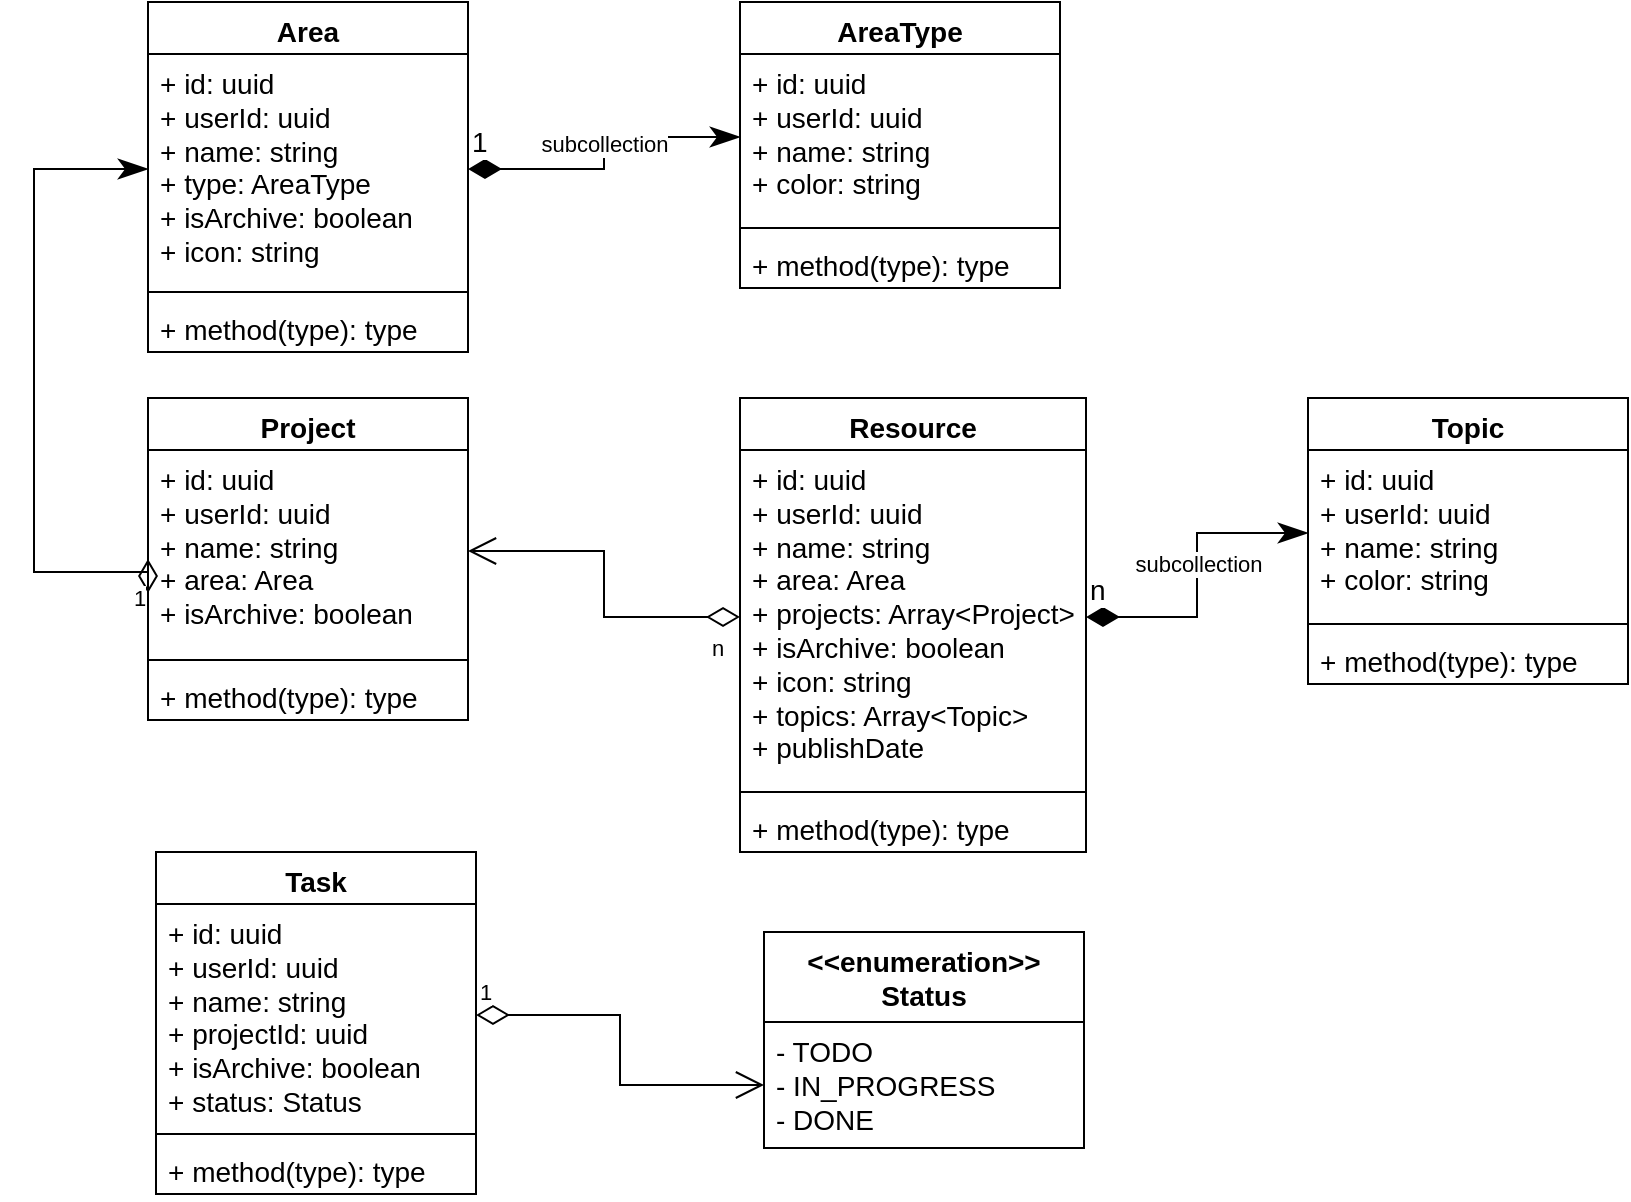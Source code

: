 <mxfile version="24.5.3" type="github">
  <diagram name="Page-1" id="475lq_ZHObnLrSXJCvT6">
    <mxGraphModel dx="1105" dy="586" grid="0" gridSize="10" guides="1" tooltips="1" connect="1" arrows="1" fold="1" page="1" pageScale="1" pageWidth="1100" pageHeight="850" math="0" shadow="0">
      <root>
        <mxCell id="0" />
        <mxCell id="1" parent="0" />
        <mxCell id="U5ThaVCtfvhDDP9L3RcI-12" value="Area" style="swimlane;fontStyle=1;align=center;verticalAlign=top;childLayout=stackLayout;horizontal=1;startSize=26;horizontalStack=0;resizeParent=1;resizeParentMax=0;resizeLast=0;collapsible=1;marginBottom=0;whiteSpace=wrap;html=1;fontSize=14;" vertex="1" parent="1">
          <mxGeometry x="82" y="14" width="160" height="175" as="geometry" />
        </mxCell>
        <mxCell id="U5ThaVCtfvhDDP9L3RcI-13" value="&lt;div style=&quot;font-size: 14px;&quot;&gt;+ id: uuid&lt;/div&gt;&lt;div style=&quot;font-size: 14px;&quot;&gt;+ userId: uuid&lt;br style=&quot;font-size: 14px;&quot;&gt;&lt;/div&gt;+ name: string &lt;br style=&quot;font-size: 14px;&quot;&gt;&lt;div style=&quot;font-size: 14px;&quot;&gt;+ type: AreaType&lt;/div&gt;&lt;div style=&quot;font-size: 14px;&quot;&gt;+ isArchive: boolean&lt;/div&gt;&lt;div style=&quot;font-size: 14px;&quot;&gt;+ icon: string&lt;br style=&quot;font-size: 14px;&quot;&gt;&lt;/div&gt;" style="text;strokeColor=none;fillColor=none;align=left;verticalAlign=top;spacingLeft=4;spacingRight=4;overflow=hidden;rotatable=0;points=[[0,0.5],[1,0.5]];portConstraint=eastwest;whiteSpace=wrap;html=1;fontSize=14;" vertex="1" parent="U5ThaVCtfvhDDP9L3RcI-12">
          <mxGeometry y="26" width="160" height="115" as="geometry" />
        </mxCell>
        <mxCell id="U5ThaVCtfvhDDP9L3RcI-14" value="" style="line;strokeWidth=1;fillColor=none;align=left;verticalAlign=middle;spacingTop=-1;spacingLeft=3;spacingRight=3;rotatable=0;labelPosition=right;points=[];portConstraint=eastwest;strokeColor=inherit;fontSize=14;" vertex="1" parent="U5ThaVCtfvhDDP9L3RcI-12">
          <mxGeometry y="141" width="160" height="8" as="geometry" />
        </mxCell>
        <mxCell id="U5ThaVCtfvhDDP9L3RcI-15" value="+ method(type): type" style="text;strokeColor=none;fillColor=none;align=left;verticalAlign=top;spacingLeft=4;spacingRight=4;overflow=hidden;rotatable=0;points=[[0,0.5],[1,0.5]];portConstraint=eastwest;whiteSpace=wrap;html=1;fontSize=14;" vertex="1" parent="U5ThaVCtfvhDDP9L3RcI-12">
          <mxGeometry y="149" width="160" height="26" as="geometry" />
        </mxCell>
        <mxCell id="U5ThaVCtfvhDDP9L3RcI-16" value="AreaType" style="swimlane;fontStyle=1;align=center;verticalAlign=top;childLayout=stackLayout;horizontal=1;startSize=26;horizontalStack=0;resizeParent=1;resizeParentMax=0;resizeLast=0;collapsible=1;marginBottom=0;whiteSpace=wrap;html=1;fontSize=14;" vertex="1" parent="1">
          <mxGeometry x="378" y="14" width="160" height="143" as="geometry" />
        </mxCell>
        <mxCell id="U5ThaVCtfvhDDP9L3RcI-17" value="&lt;div style=&quot;font-size: 14px;&quot;&gt;+ id: uuid&lt;/div&gt;+ userId: uuid&lt;br style=&quot;font-size: 14px;&quot;&gt;+ name: string&lt;br style=&quot;font-size: 14px;&quot;&gt;+ color: string" style="text;strokeColor=none;fillColor=none;align=left;verticalAlign=top;spacingLeft=4;spacingRight=4;overflow=hidden;rotatable=0;points=[[0,0.5],[1,0.5]];portConstraint=eastwest;whiteSpace=wrap;html=1;fontSize=14;" vertex="1" parent="U5ThaVCtfvhDDP9L3RcI-16">
          <mxGeometry y="26" width="160" height="83" as="geometry" />
        </mxCell>
        <mxCell id="U5ThaVCtfvhDDP9L3RcI-18" value="" style="line;strokeWidth=1;fillColor=none;align=left;verticalAlign=middle;spacingTop=-1;spacingLeft=3;spacingRight=3;rotatable=0;labelPosition=right;points=[];portConstraint=eastwest;strokeColor=inherit;fontSize=14;" vertex="1" parent="U5ThaVCtfvhDDP9L3RcI-16">
          <mxGeometry y="109" width="160" height="8" as="geometry" />
        </mxCell>
        <mxCell id="U5ThaVCtfvhDDP9L3RcI-19" value="+ method(type): type" style="text;strokeColor=none;fillColor=none;align=left;verticalAlign=top;spacingLeft=4;spacingRight=4;overflow=hidden;rotatable=0;points=[[0,0.5],[1,0.5]];portConstraint=eastwest;whiteSpace=wrap;html=1;fontSize=14;" vertex="1" parent="U5ThaVCtfvhDDP9L3RcI-16">
          <mxGeometry y="117" width="160" height="26" as="geometry" />
        </mxCell>
        <mxCell id="U5ThaVCtfvhDDP9L3RcI-20" value="1" style="endArrow=classicThin;html=1;endSize=12;startArrow=diamondThin;startSize=14;startFill=1;edgeStyle=orthogonalEdgeStyle;align=left;verticalAlign=bottom;rounded=0;exitX=1;exitY=0.5;exitDx=0;exitDy=0;entryX=0;entryY=0.5;entryDx=0;entryDy=0;fontSize=14;endFill=1;" edge="1" parent="1" source="U5ThaVCtfvhDDP9L3RcI-13" target="U5ThaVCtfvhDDP9L3RcI-17">
          <mxGeometry x="-1" y="3" relative="1" as="geometry">
            <mxPoint x="313" y="150" as="sourcePoint" />
            <mxPoint x="473" y="150" as="targetPoint" />
          </mxGeometry>
        </mxCell>
        <mxCell id="U5ThaVCtfvhDDP9L3RcI-25" value="subcollection" style="edgeLabel;html=1;align=center;verticalAlign=middle;resizable=0;points=[];" vertex="1" connectable="0" parent="U5ThaVCtfvhDDP9L3RcI-20">
          <mxGeometry x="0.069" relative="1" as="geometry">
            <mxPoint as="offset" />
          </mxGeometry>
        </mxCell>
        <mxCell id="U5ThaVCtfvhDDP9L3RcI-21" value="Project" style="swimlane;fontStyle=1;align=center;verticalAlign=top;childLayout=stackLayout;horizontal=1;startSize=26;horizontalStack=0;resizeParent=1;resizeParentMax=0;resizeLast=0;collapsible=1;marginBottom=0;whiteSpace=wrap;html=1;fontSize=14;" vertex="1" parent="1">
          <mxGeometry x="82" y="212" width="160" height="161" as="geometry" />
        </mxCell>
        <mxCell id="U5ThaVCtfvhDDP9L3RcI-22" value="&lt;div style=&quot;font-size: 14px;&quot;&gt;+ id: uuid&lt;/div&gt;&lt;div style=&quot;font-size: 14px;&quot;&gt;+ userId: uuid&lt;br style=&quot;font-size: 14px;&quot;&gt;&lt;/div&gt;+ name: string &lt;br style=&quot;font-size: 14px;&quot;&gt;&lt;div style=&quot;font-size: 14px;&quot;&gt;+ area: Area &lt;br style=&quot;font-size: 14px;&quot;&gt;&lt;/div&gt;&lt;div style=&quot;font-size: 14px;&quot;&gt;+ isArchive: boolean&lt;/div&gt;" style="text;strokeColor=none;fillColor=none;align=left;verticalAlign=top;spacingLeft=4;spacingRight=4;overflow=hidden;rotatable=0;points=[[0,0.5],[1,0.5]];portConstraint=eastwest;whiteSpace=wrap;html=1;fontSize=14;" vertex="1" parent="U5ThaVCtfvhDDP9L3RcI-21">
          <mxGeometry y="26" width="160" height="101" as="geometry" />
        </mxCell>
        <mxCell id="U5ThaVCtfvhDDP9L3RcI-23" value="" style="line;strokeWidth=1;fillColor=none;align=left;verticalAlign=middle;spacingTop=-1;spacingLeft=3;spacingRight=3;rotatable=0;labelPosition=right;points=[];portConstraint=eastwest;strokeColor=inherit;fontSize=14;" vertex="1" parent="U5ThaVCtfvhDDP9L3RcI-21">
          <mxGeometry y="127" width="160" height="8" as="geometry" />
        </mxCell>
        <mxCell id="U5ThaVCtfvhDDP9L3RcI-24" value="+ method(type): type" style="text;strokeColor=none;fillColor=none;align=left;verticalAlign=top;spacingLeft=4;spacingRight=4;overflow=hidden;rotatable=0;points=[[0,0.5],[1,0.5]];portConstraint=eastwest;whiteSpace=wrap;html=1;fontSize=14;" vertex="1" parent="U5ThaVCtfvhDDP9L3RcI-21">
          <mxGeometry y="135" width="160" height="26" as="geometry" />
        </mxCell>
        <mxCell id="U5ThaVCtfvhDDP9L3RcI-26" value="1" style="endArrow=classicThin;html=1;endSize=12;startArrow=diamondThin;startSize=14;startFill=0;edgeStyle=orthogonalEdgeStyle;align=left;verticalAlign=bottom;rounded=0;exitX=0;exitY=0.5;exitDx=0;exitDy=0;endFill=1;entryX=0;entryY=0.5;entryDx=0;entryDy=0;" edge="1" parent="1" source="U5ThaVCtfvhDDP9L3RcI-21" target="U5ThaVCtfvhDDP9L3RcI-13">
          <mxGeometry x="-0.905" y="22" relative="1" as="geometry">
            <mxPoint x="94.89" y="306" as="sourcePoint" />
            <mxPoint x="69" y="146" as="targetPoint" />
            <Array as="points">
              <mxPoint x="82" y="299" />
              <mxPoint x="25" y="299" />
              <mxPoint x="25" y="97" />
            </Array>
            <mxPoint as="offset" />
          </mxGeometry>
        </mxCell>
        <mxCell id="U5ThaVCtfvhDDP9L3RcI-27" value="Resource" style="swimlane;fontStyle=1;align=center;verticalAlign=top;childLayout=stackLayout;horizontal=1;startSize=26;horizontalStack=0;resizeParent=1;resizeParentMax=0;resizeLast=0;collapsible=1;marginBottom=0;whiteSpace=wrap;html=1;fontSize=14;" vertex="1" parent="1">
          <mxGeometry x="378" y="212" width="173" height="227" as="geometry" />
        </mxCell>
        <mxCell id="U5ThaVCtfvhDDP9L3RcI-28" value="&lt;div style=&quot;font-size: 14px;&quot;&gt;+ id: uuid&lt;/div&gt;&lt;div style=&quot;font-size: 14px;&quot;&gt;+ userId: uuid&lt;br style=&quot;font-size: 14px;&quot;&gt;&lt;/div&gt;+ name: string &lt;br style=&quot;font-size: 14px;&quot;&gt;&lt;div style=&quot;font-size: 14px;&quot;&gt;+ area: Area&lt;/div&gt;&lt;div style=&quot;font-size: 14px;&quot;&gt;+ projects: Array&amp;lt;Project&amp;gt;&lt;br style=&quot;font-size: 14px;&quot;&gt;&lt;/div&gt;&lt;div style=&quot;font-size: 14px;&quot;&gt;+ isArchive: boolean&lt;/div&gt;&lt;div style=&quot;font-size: 14px;&quot;&gt;+ icon: string&lt;/div&gt;&lt;div style=&quot;font-size: 14px;&quot;&gt;+ topics: Array&amp;lt;Topic&amp;gt;&lt;br style=&quot;font-size: 14px;&quot;&gt;&lt;/div&gt;&lt;div&gt;+ publishDate&lt;br&gt;&lt;/div&gt;" style="text;strokeColor=none;fillColor=none;align=left;verticalAlign=top;spacingLeft=4;spacingRight=4;overflow=hidden;rotatable=0;points=[[0,0.5],[1,0.5]];portConstraint=eastwest;whiteSpace=wrap;html=1;fontSize=14;" vertex="1" parent="U5ThaVCtfvhDDP9L3RcI-27">
          <mxGeometry y="26" width="173" height="167" as="geometry" />
        </mxCell>
        <mxCell id="U5ThaVCtfvhDDP9L3RcI-29" value="" style="line;strokeWidth=1;fillColor=none;align=left;verticalAlign=middle;spacingTop=-1;spacingLeft=3;spacingRight=3;rotatable=0;labelPosition=right;points=[];portConstraint=eastwest;strokeColor=inherit;fontSize=14;" vertex="1" parent="U5ThaVCtfvhDDP9L3RcI-27">
          <mxGeometry y="193" width="173" height="8" as="geometry" />
        </mxCell>
        <mxCell id="U5ThaVCtfvhDDP9L3RcI-30" value="+ method(type): type" style="text;strokeColor=none;fillColor=none;align=left;verticalAlign=top;spacingLeft=4;spacingRight=4;overflow=hidden;rotatable=0;points=[[0,0.5],[1,0.5]];portConstraint=eastwest;whiteSpace=wrap;html=1;fontSize=14;" vertex="1" parent="U5ThaVCtfvhDDP9L3RcI-27">
          <mxGeometry y="201" width="173" height="26" as="geometry" />
        </mxCell>
        <mxCell id="U5ThaVCtfvhDDP9L3RcI-31" value="Topic" style="swimlane;fontStyle=1;align=center;verticalAlign=top;childLayout=stackLayout;horizontal=1;startSize=26;horizontalStack=0;resizeParent=1;resizeParentMax=0;resizeLast=0;collapsible=1;marginBottom=0;whiteSpace=wrap;html=1;fontSize=14;" vertex="1" parent="1">
          <mxGeometry x="662" y="212" width="160" height="143" as="geometry" />
        </mxCell>
        <mxCell id="U5ThaVCtfvhDDP9L3RcI-32" value="&lt;div style=&quot;font-size: 14px;&quot;&gt;+ id: uuid&lt;/div&gt;+ userId: uuid&lt;br style=&quot;font-size: 14px;&quot;&gt;+ name: string&lt;br style=&quot;font-size: 14px;&quot;&gt;+ color: string" style="text;strokeColor=none;fillColor=none;align=left;verticalAlign=top;spacingLeft=4;spacingRight=4;overflow=hidden;rotatable=0;points=[[0,0.5],[1,0.5]];portConstraint=eastwest;whiteSpace=wrap;html=1;fontSize=14;" vertex="1" parent="U5ThaVCtfvhDDP9L3RcI-31">
          <mxGeometry y="26" width="160" height="83" as="geometry" />
        </mxCell>
        <mxCell id="U5ThaVCtfvhDDP9L3RcI-33" value="" style="line;strokeWidth=1;fillColor=none;align=left;verticalAlign=middle;spacingTop=-1;spacingLeft=3;spacingRight=3;rotatable=0;labelPosition=right;points=[];portConstraint=eastwest;strokeColor=inherit;fontSize=14;" vertex="1" parent="U5ThaVCtfvhDDP9L3RcI-31">
          <mxGeometry y="109" width="160" height="8" as="geometry" />
        </mxCell>
        <mxCell id="U5ThaVCtfvhDDP9L3RcI-34" value="+ method(type): type" style="text;strokeColor=none;fillColor=none;align=left;verticalAlign=top;spacingLeft=4;spacingRight=4;overflow=hidden;rotatable=0;points=[[0,0.5],[1,0.5]];portConstraint=eastwest;whiteSpace=wrap;html=1;fontSize=14;" vertex="1" parent="U5ThaVCtfvhDDP9L3RcI-31">
          <mxGeometry y="117" width="160" height="26" as="geometry" />
        </mxCell>
        <mxCell id="U5ThaVCtfvhDDP9L3RcI-35" value="n" style="endArrow=classicThin;html=1;endSize=12;startArrow=diamondThin;startSize=14;startFill=1;edgeStyle=orthogonalEdgeStyle;align=left;verticalAlign=bottom;rounded=0;exitX=1;exitY=0.5;exitDx=0;exitDy=0;entryX=0;entryY=0.5;entryDx=0;entryDy=0;fontSize=14;endFill=1;" edge="1" parent="1" source="U5ThaVCtfvhDDP9L3RcI-28" target="U5ThaVCtfvhDDP9L3RcI-32">
          <mxGeometry x="-1" y="3" relative="1" as="geometry">
            <mxPoint x="280" y="312" as="sourcePoint" />
            <mxPoint x="425" y="312" as="targetPoint" />
          </mxGeometry>
        </mxCell>
        <mxCell id="U5ThaVCtfvhDDP9L3RcI-36" value="subcollection" style="edgeLabel;html=1;align=center;verticalAlign=middle;resizable=0;points=[];" vertex="1" connectable="0" parent="U5ThaVCtfvhDDP9L3RcI-35">
          <mxGeometry x="0.069" relative="1" as="geometry">
            <mxPoint as="offset" />
          </mxGeometry>
        </mxCell>
        <mxCell id="U5ThaVCtfvhDDP9L3RcI-38" value="n" style="endArrow=open;html=1;endSize=12;startArrow=diamondThin;startSize=14;startFill=0;edgeStyle=orthogonalEdgeStyle;align=left;verticalAlign=bottom;rounded=0;entryX=1;entryY=0.5;entryDx=0;entryDy=0;exitX=0;exitY=0.5;exitDx=0;exitDy=0;" edge="1" parent="1" source="U5ThaVCtfvhDDP9L3RcI-28" target="U5ThaVCtfvhDDP9L3RcI-22">
          <mxGeometry x="-0.803" y="24" relative="1" as="geometry">
            <mxPoint x="82" y="517" as="sourcePoint" />
            <mxPoint x="316" y="450" as="targetPoint" />
            <mxPoint as="offset" />
          </mxGeometry>
        </mxCell>
        <mxCell id="U5ThaVCtfvhDDP9L3RcI-39" value="Task" style="swimlane;fontStyle=1;align=center;verticalAlign=top;childLayout=stackLayout;horizontal=1;startSize=26;horizontalStack=0;resizeParent=1;resizeParentMax=0;resizeLast=0;collapsible=1;marginBottom=0;whiteSpace=wrap;html=1;fontSize=14;" vertex="1" parent="1">
          <mxGeometry x="86" y="439" width="160" height="171" as="geometry" />
        </mxCell>
        <mxCell id="U5ThaVCtfvhDDP9L3RcI-40" value="&lt;div style=&quot;font-size: 14px;&quot;&gt;+ id: uuid&lt;/div&gt;&lt;div style=&quot;font-size: 14px;&quot;&gt;+ userId: uuid&lt;br style=&quot;font-size: 14px;&quot;&gt;&lt;/div&gt;&lt;div&gt;+ name: string&lt;/div&gt;&lt;div&gt;+ projectId: uuid&lt;br&gt; &lt;/div&gt;&lt;div style=&quot;font-size: 14px;&quot;&gt;+ isArchive: boolean&lt;/div&gt;&lt;div style=&quot;font-size: 14px;&quot;&gt;+ status: Status&lt;/div&gt;" style="text;strokeColor=none;fillColor=none;align=left;verticalAlign=top;spacingLeft=4;spacingRight=4;overflow=hidden;rotatable=0;points=[[0,0.5],[1,0.5]];portConstraint=eastwest;whiteSpace=wrap;html=1;fontSize=14;" vertex="1" parent="U5ThaVCtfvhDDP9L3RcI-39">
          <mxGeometry y="26" width="160" height="111" as="geometry" />
        </mxCell>
        <mxCell id="U5ThaVCtfvhDDP9L3RcI-41" value="" style="line;strokeWidth=1;fillColor=none;align=left;verticalAlign=middle;spacingTop=-1;spacingLeft=3;spacingRight=3;rotatable=0;labelPosition=right;points=[];portConstraint=eastwest;strokeColor=inherit;fontSize=14;" vertex="1" parent="U5ThaVCtfvhDDP9L3RcI-39">
          <mxGeometry y="137" width="160" height="8" as="geometry" />
        </mxCell>
        <mxCell id="U5ThaVCtfvhDDP9L3RcI-42" value="+ method(type): type" style="text;strokeColor=none;fillColor=none;align=left;verticalAlign=top;spacingLeft=4;spacingRight=4;overflow=hidden;rotatable=0;points=[[0,0.5],[1,0.5]];portConstraint=eastwest;whiteSpace=wrap;html=1;fontSize=14;" vertex="1" parent="U5ThaVCtfvhDDP9L3RcI-39">
          <mxGeometry y="145" width="160" height="26" as="geometry" />
        </mxCell>
        <mxCell id="U5ThaVCtfvhDDP9L3RcI-43" value="&lt;div&gt;&amp;lt;&amp;lt;enumeration&amp;gt;&amp;gt;&lt;/div&gt;&lt;div&gt;Status&lt;br&gt;&lt;/div&gt;" style="swimlane;fontStyle=1;align=center;verticalAlign=top;childLayout=stackLayout;horizontal=1;startSize=45;horizontalStack=0;resizeParent=1;resizeParentMax=0;resizeLast=0;collapsible=1;marginBottom=0;whiteSpace=wrap;html=1;fontSize=14;" vertex="1" parent="1">
          <mxGeometry x="390" y="479" width="160" height="108" as="geometry" />
        </mxCell>
        <mxCell id="U5ThaVCtfvhDDP9L3RcI-44" value="&lt;div&gt;- TODO&lt;/div&gt;&lt;div&gt;- IN_PROGRESS&lt;/div&gt;&lt;div&gt;- DONE&lt;br&gt;&lt;/div&gt;" style="text;strokeColor=none;fillColor=none;align=left;verticalAlign=top;spacingLeft=4;spacingRight=4;overflow=hidden;rotatable=0;points=[[0,0.5],[1,0.5]];portConstraint=eastwest;whiteSpace=wrap;html=1;fontSize=14;" vertex="1" parent="U5ThaVCtfvhDDP9L3RcI-43">
          <mxGeometry y="45" width="160" height="63" as="geometry" />
        </mxCell>
        <mxCell id="U5ThaVCtfvhDDP9L3RcI-47" value="1" style="endArrow=open;html=1;endSize=12;startArrow=diamondThin;startSize=14;startFill=0;edgeStyle=orthogonalEdgeStyle;align=left;verticalAlign=bottom;rounded=0;entryX=0;entryY=0.5;entryDx=0;entryDy=0;" edge="1" parent="1" source="U5ThaVCtfvhDDP9L3RcI-40" target="U5ThaVCtfvhDDP9L3RcI-44">
          <mxGeometry x="-1" y="3" relative="1" as="geometry">
            <mxPoint x="257" y="349" as="sourcePoint" />
            <mxPoint x="417" y="349" as="targetPoint" />
          </mxGeometry>
        </mxCell>
      </root>
    </mxGraphModel>
  </diagram>
</mxfile>
